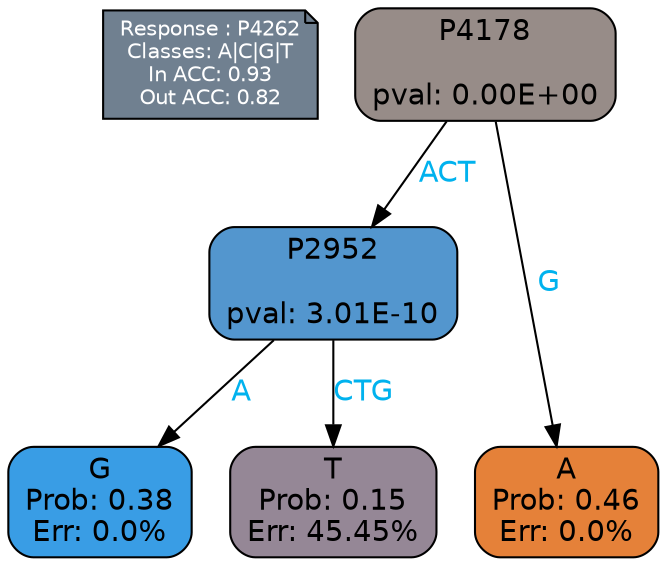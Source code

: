 digraph Tree {
node [shape=box, style="filled, rounded", color="black", fontname=helvetica] ;
graph [ranksep=equally, splines=polylines, bgcolor=transparent, dpi=600] ;
edge [fontname=helvetica] ;
LEGEND [label="Response : P4262
Classes: A|C|G|T
In ACC: 0.93
Out ACC: 0.82
",shape=note,align=left,style=filled,fillcolor="slategray",fontcolor="white",fontsize=10];1 [label="P4178

pval: 0.00E+00", fillcolor="#978c88"] ;
2 [label="P2952

pval: 3.01E-10", fillcolor="#5396ce"] ;
3 [label="G
Prob: 0.38
Err: 0.0%", fillcolor="#399de5"] ;
4 [label="T
Prob: 0.15
Err: 45.45%", fillcolor="#958796"] ;
5 [label="A
Prob: 0.46
Err: 0.0%", fillcolor="#e58139"] ;
1 -> 2 [label="ACT",fontcolor=deepskyblue2] ;
1 -> 5 [label="G",fontcolor=deepskyblue2] ;
2 -> 3 [label="A",fontcolor=deepskyblue2] ;
2 -> 4 [label="CTG",fontcolor=deepskyblue2] ;
{rank = same; 3;4;5;}{rank = same; LEGEND;1;}}